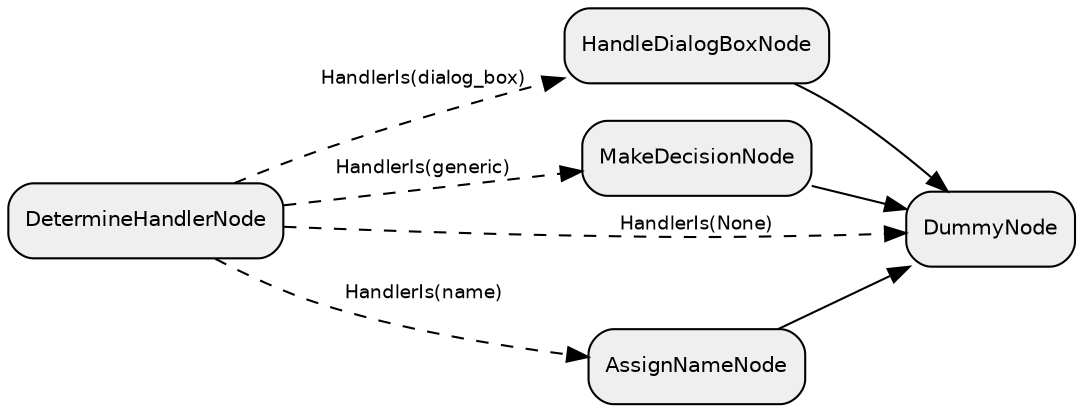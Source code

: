 digraph "subflow_GRSKEcriui0RX5L0mzUCe" {
  rankdir=LR;
  compound=true;
  node [shape=box, style="rounded,filled", fillcolor="#EFEFEF", fontname="Helvetica", fontsize=10];
  edge [fontname="Helvetica", fontsize=9];
  R8XOncRnWyT6buHm1y1fA [label="DetermineHandlerNode"];
  bIhu72yjWehLayidvm1vY [label="HandleDialogBoxNode"];
  WCPFWPkHPVwXRRmK5OmeZ [label="MakeDecisionNode"];
  k0nDbJEFZuMn2HqpCo9WP [label="DummyNode"];
  "9XfZ0i981jmr5ICYR7CwW" [label="AssignNameNode"];
  R8XOncRnWyT6buHm1y1fA -> bIhu72yjWehLayidvm1vY [style="dashed", label="HandlerIs(dialog_box)"];
  R8XOncRnWyT6buHm1y1fA -> "9XfZ0i981jmr5ICYR7CwW" [style="dashed", label="HandlerIs(name)"];
  R8XOncRnWyT6buHm1y1fA -> WCPFWPkHPVwXRRmK5OmeZ [style="dashed", label="HandlerIs(generic)"];
  R8XOncRnWyT6buHm1y1fA -> k0nDbJEFZuMn2HqpCo9WP [style="dashed", label="HandlerIs(None)"];
  bIhu72yjWehLayidvm1vY -> k0nDbJEFZuMn2HqpCo9WP [style="solid"];
  "9XfZ0i981jmr5ICYR7CwW" -> k0nDbJEFZuMn2HqpCo9WP [style="solid"];
  WCPFWPkHPVwXRRmK5OmeZ -> k0nDbJEFZuMn2HqpCo9WP [style="solid"];
}